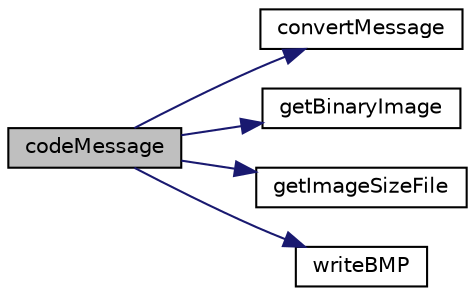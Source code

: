 digraph "codeMessage"
{
  edge [fontname="Helvetica",fontsize="10",labelfontname="Helvetica",labelfontsize="10"];
  node [fontname="Helvetica",fontsize="10",shape=record];
  rankdir="LR";
  Node21 [label="codeMessage",height=0.2,width=0.4,color="black", fillcolor="grey75", style="filled", fontcolor="black"];
  Node21 -> Node22 [color="midnightblue",fontsize="10",style="solid",fontname="Helvetica"];
  Node22 [label="convertMessage",height=0.2,width=0.4,color="black", fillcolor="white", style="filled",URL="$main_8cpp.html#ac732aedb051236417839ee66e7582983"];
  Node21 -> Node23 [color="midnightblue",fontsize="10",style="solid",fontname="Helvetica"];
  Node23 [label="getBinaryImage",height=0.2,width=0.4,color="black", fillcolor="white", style="filled",URL="$main_8cpp.html#a2cbe5da922abfa239baa9b4f30d071eb"];
  Node21 -> Node24 [color="midnightblue",fontsize="10",style="solid",fontname="Helvetica"];
  Node24 [label="getImageSizeFile",height=0.2,width=0.4,color="black", fillcolor="white", style="filled",URL="$main_8cpp.html#aed1744b82ed95fcbc1ce1fbcb3063c8b"];
  Node21 -> Node25 [color="midnightblue",fontsize="10",style="solid",fontname="Helvetica"];
  Node25 [label="writeBMP",height=0.2,width=0.4,color="black", fillcolor="white", style="filled",URL="$main_8cpp.html#a27a17271e9c553565c2f14da71e90f9d"];
}
